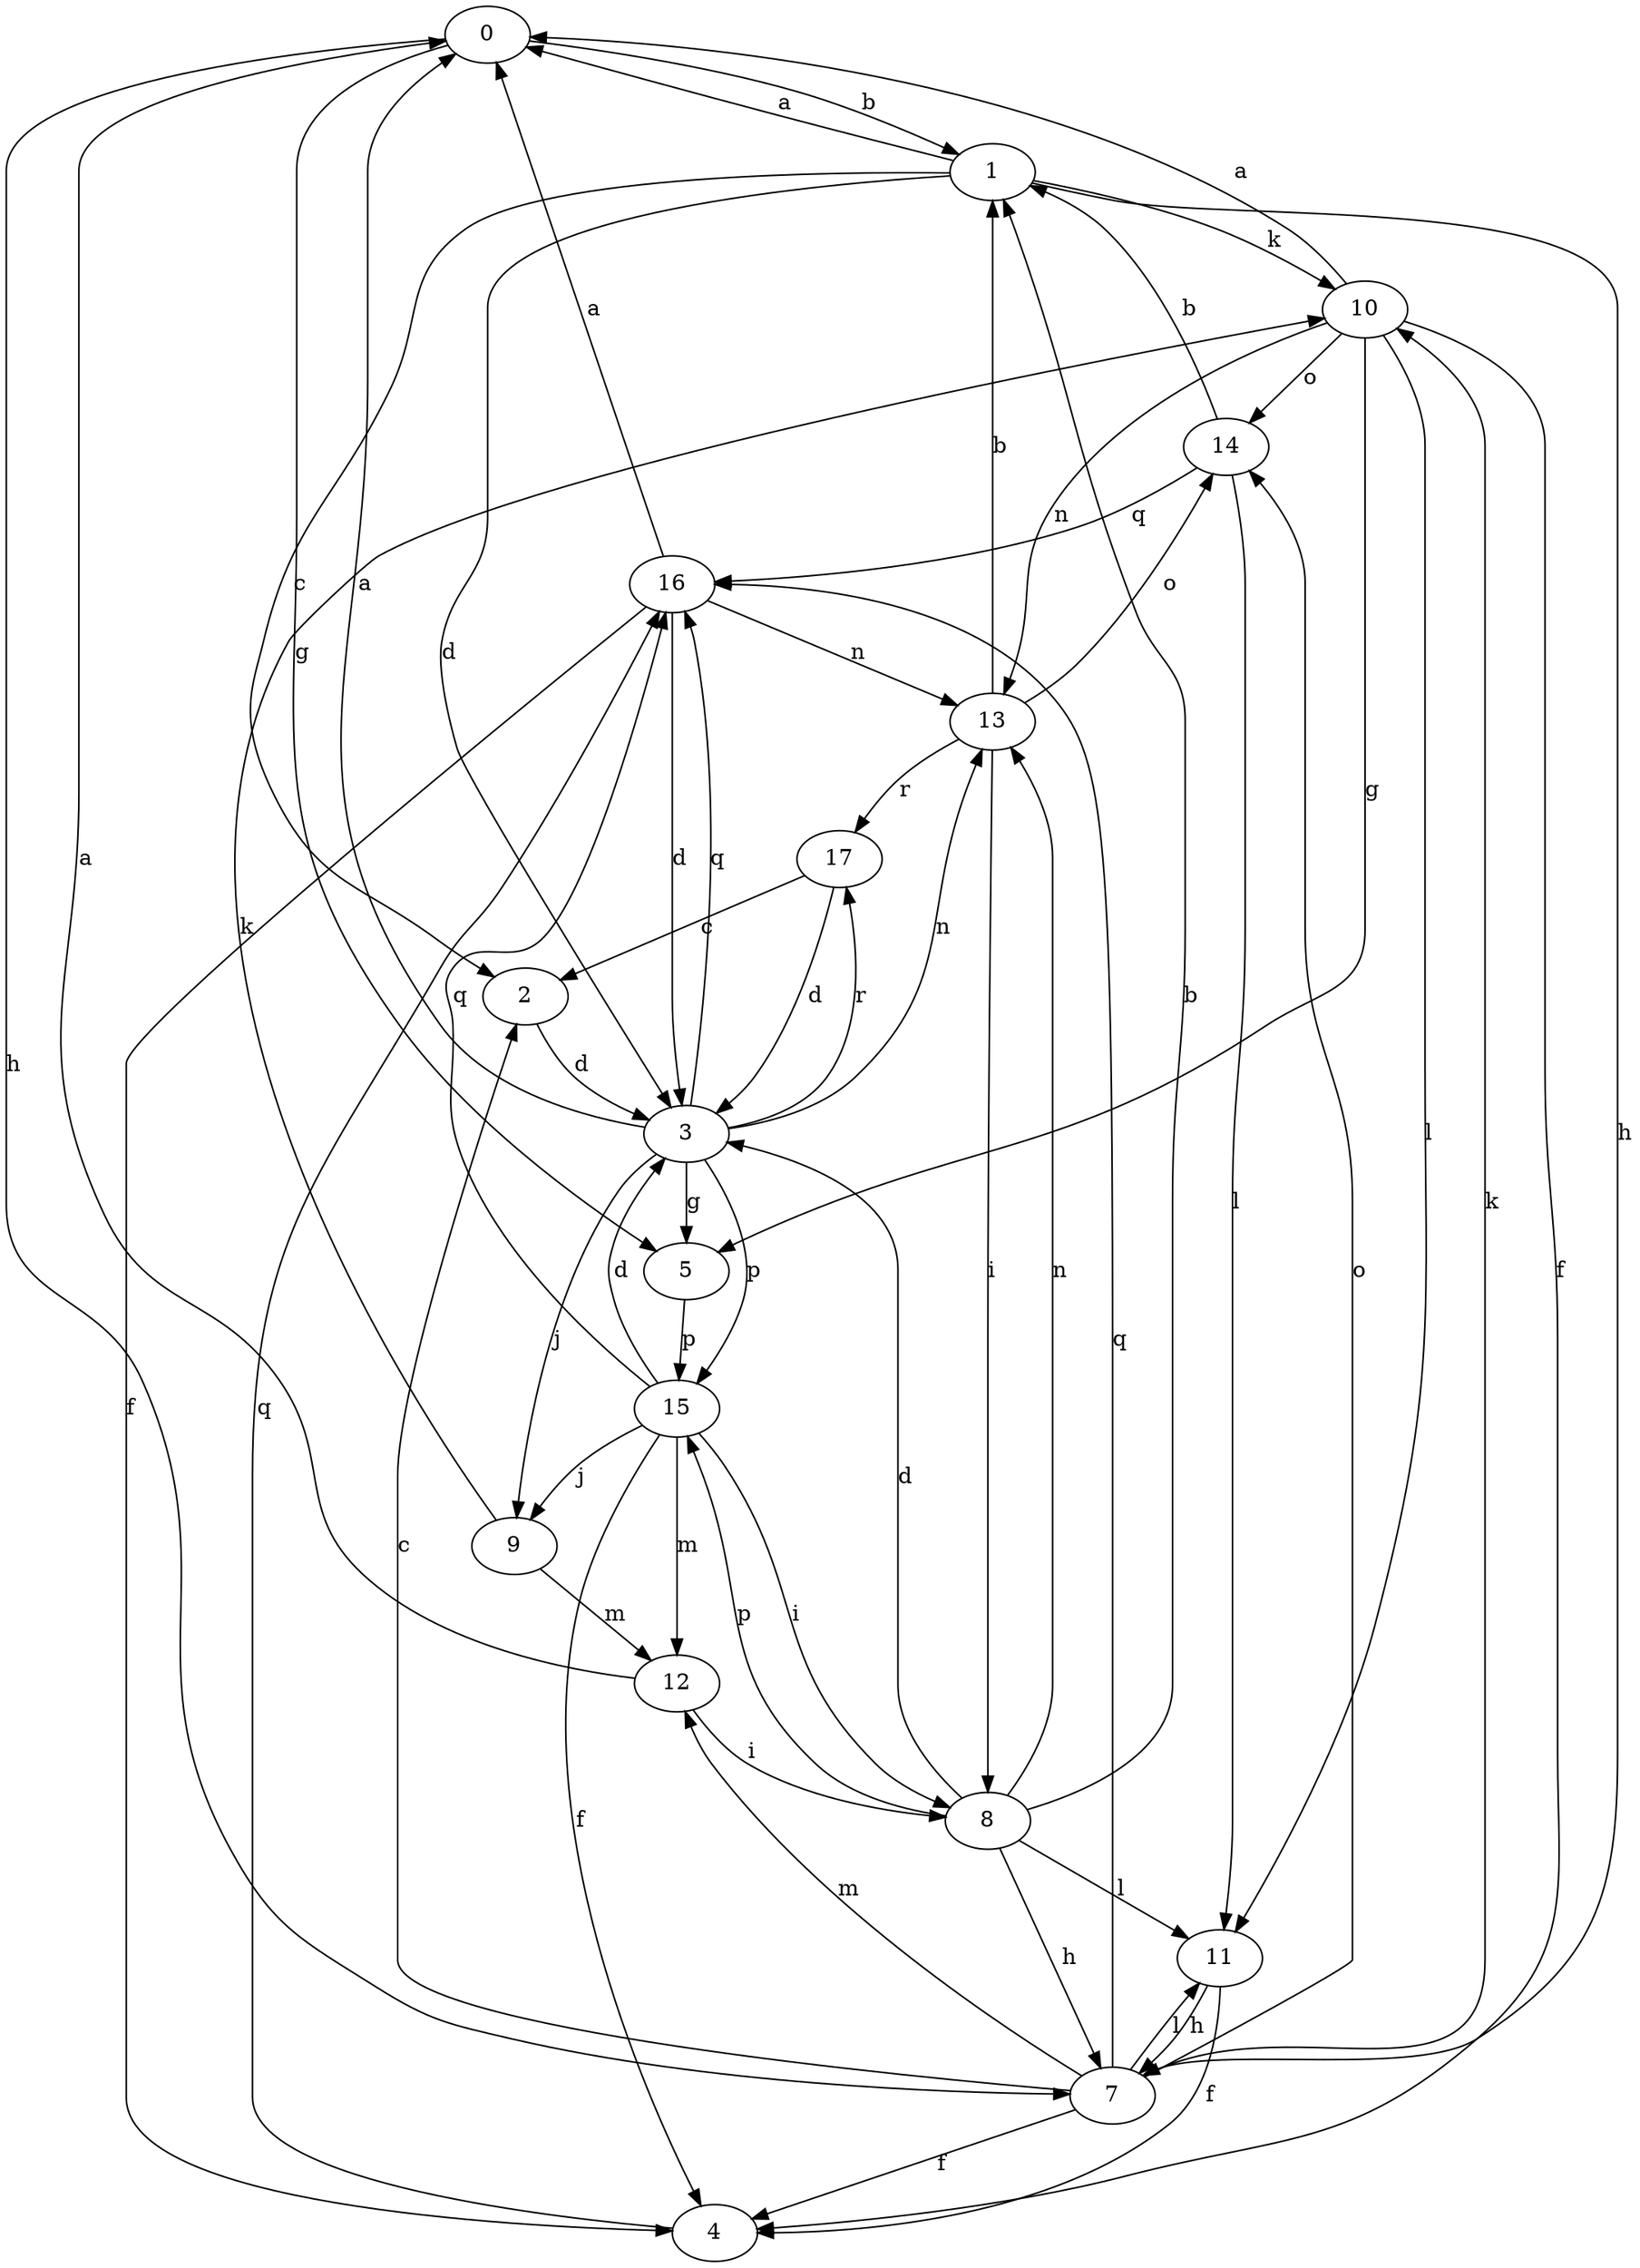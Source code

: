 strict digraph  {
0;
1;
2;
3;
4;
5;
7;
8;
9;
10;
11;
12;
13;
14;
15;
16;
17;
0 -> 1  [label=b];
0 -> 5  [label=g];
0 -> 7  [label=h];
1 -> 0  [label=a];
1 -> 2  [label=c];
1 -> 3  [label=d];
1 -> 7  [label=h];
1 -> 10  [label=k];
2 -> 3  [label=d];
3 -> 0  [label=a];
3 -> 5  [label=g];
3 -> 9  [label=j];
3 -> 13  [label=n];
3 -> 15  [label=p];
3 -> 16  [label=q];
3 -> 17  [label=r];
4 -> 16  [label=q];
5 -> 15  [label=p];
7 -> 2  [label=c];
7 -> 4  [label=f];
7 -> 10  [label=k];
7 -> 11  [label=l];
7 -> 12  [label=m];
7 -> 14  [label=o];
7 -> 16  [label=q];
8 -> 1  [label=b];
8 -> 3  [label=d];
8 -> 7  [label=h];
8 -> 11  [label=l];
8 -> 13  [label=n];
8 -> 15  [label=p];
9 -> 10  [label=k];
9 -> 12  [label=m];
10 -> 0  [label=a];
10 -> 4  [label=f];
10 -> 5  [label=g];
10 -> 11  [label=l];
10 -> 13  [label=n];
10 -> 14  [label=o];
11 -> 4  [label=f];
11 -> 7  [label=h];
12 -> 0  [label=a];
12 -> 8  [label=i];
13 -> 1  [label=b];
13 -> 8  [label=i];
13 -> 14  [label=o];
13 -> 17  [label=r];
14 -> 1  [label=b];
14 -> 11  [label=l];
14 -> 16  [label=q];
15 -> 3  [label=d];
15 -> 4  [label=f];
15 -> 8  [label=i];
15 -> 9  [label=j];
15 -> 12  [label=m];
15 -> 16  [label=q];
16 -> 0  [label=a];
16 -> 3  [label=d];
16 -> 4  [label=f];
16 -> 13  [label=n];
17 -> 2  [label=c];
17 -> 3  [label=d];
}
